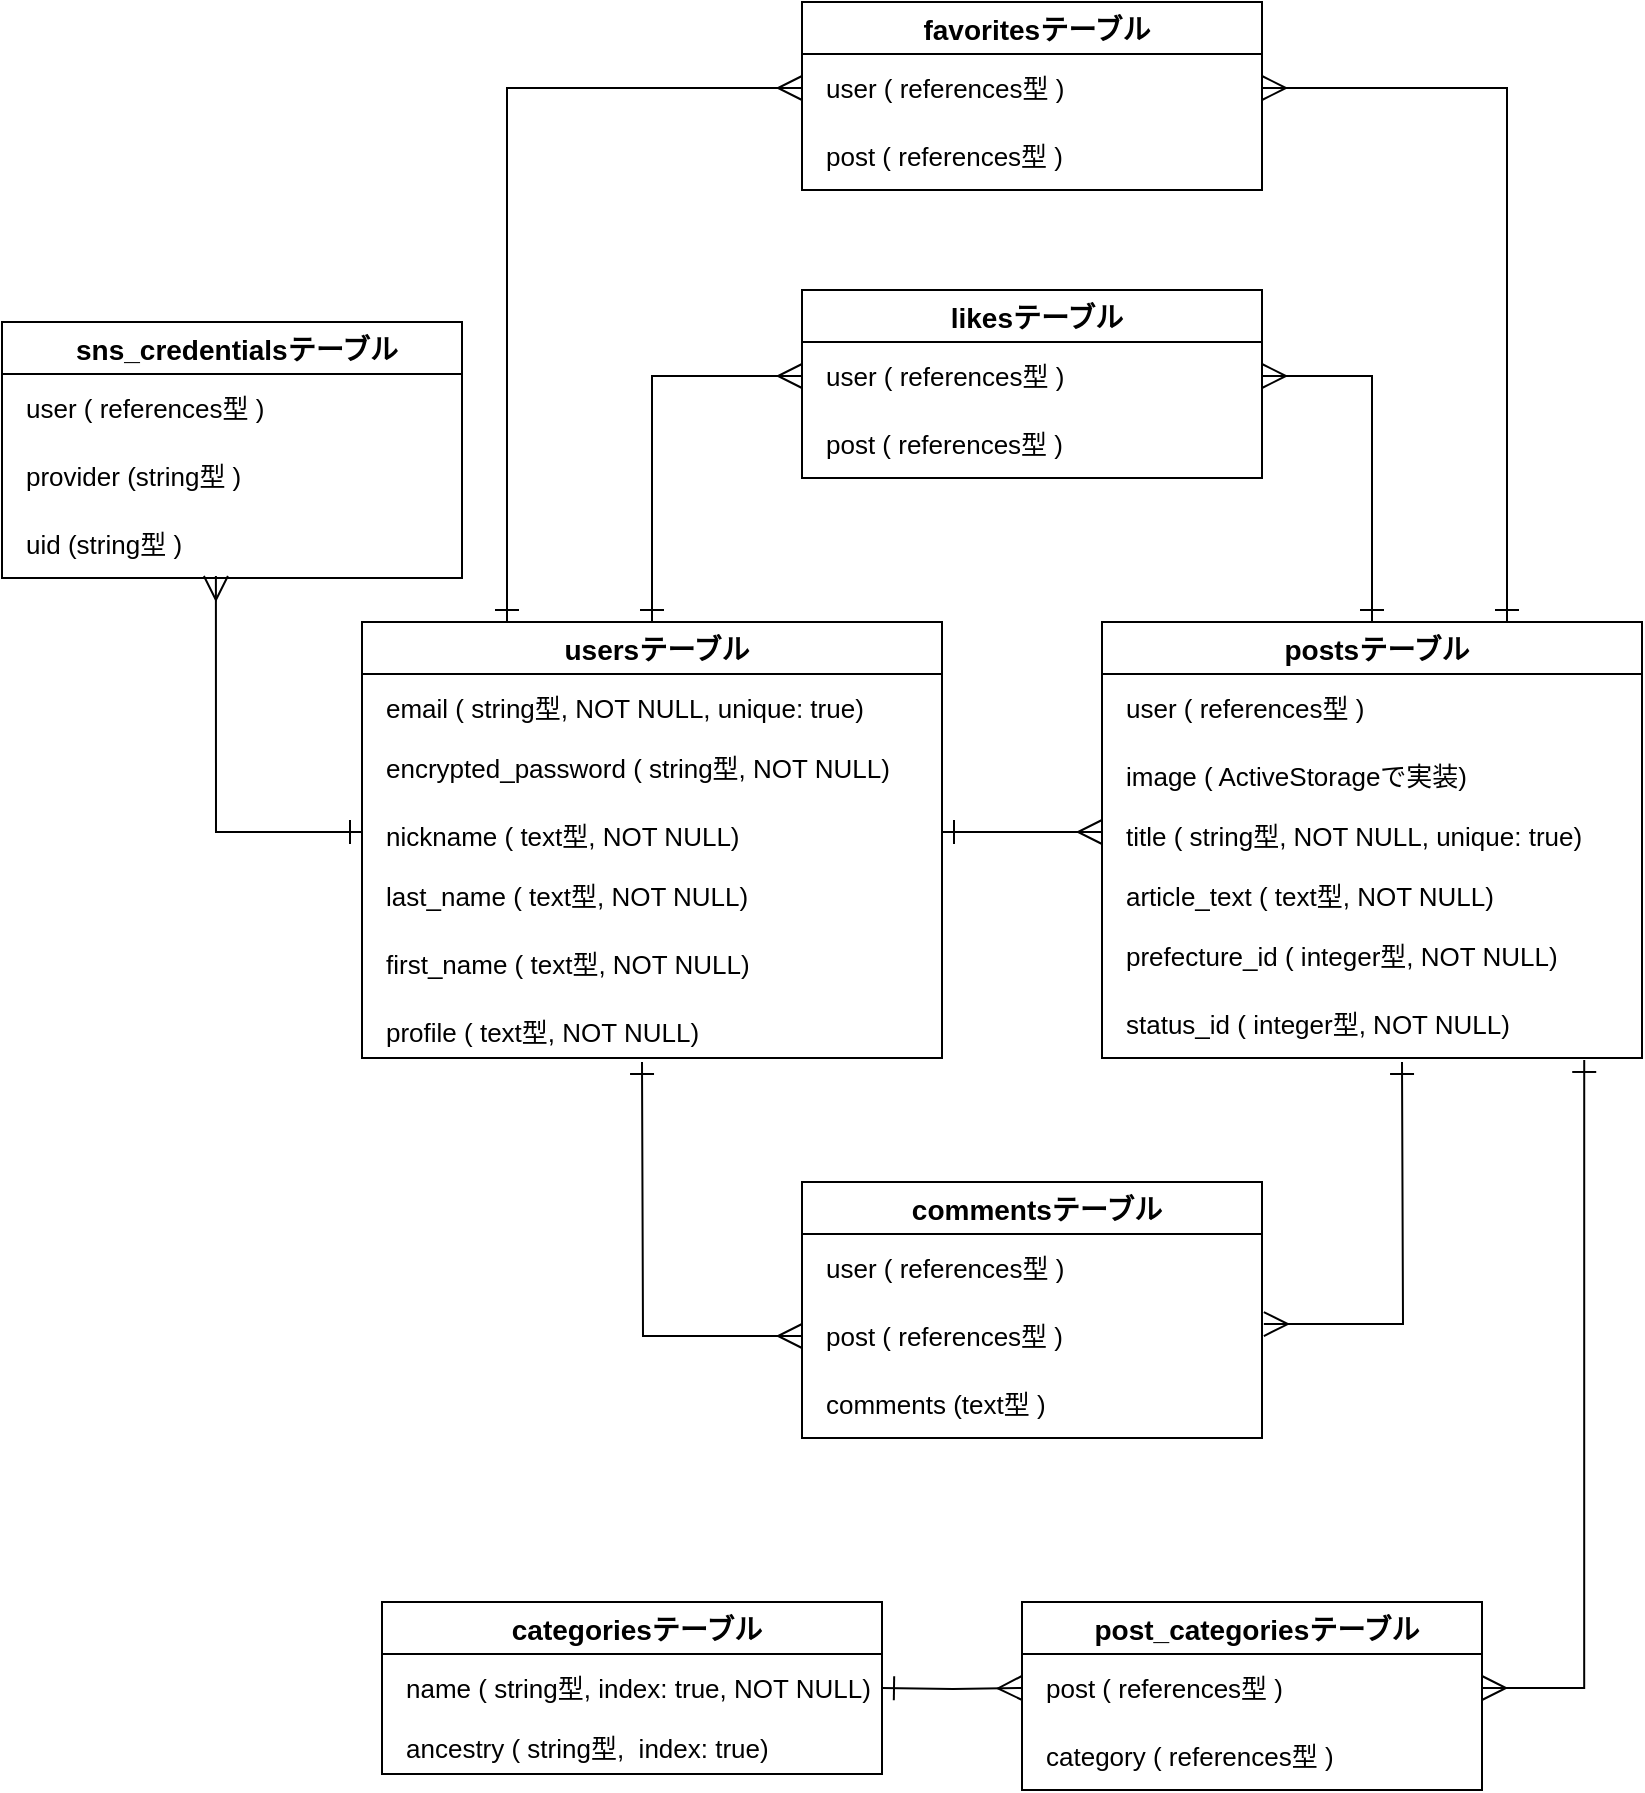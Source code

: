 <mxfile>
    <diagram id="SYqouDSUOeYf3AwJR8Iw" name="ページ1">
        <mxGraphModel dx="1076" dy="567" grid="1" gridSize="10" guides="1" tooltips="1" connect="1" arrows="1" fold="1" page="1" pageScale="1" pageWidth="850" pageHeight="1100" math="0" shadow="0">
            <root>
                <mxCell id="0"/>
                <mxCell id="1" parent="0"/>
                <mxCell id="57" style="edgeStyle=orthogonalEdgeStyle;rounded=0;orthogonalLoop=1;jettySize=auto;html=1;exitX=0.5;exitY=0;exitDx=0;exitDy=0;endSize=10;startSize=10;endArrow=ERmany;endFill=0;startArrow=ERone;startFill=0;" parent="1" source="6" target="50" edge="1">
                    <mxGeometry relative="1" as="geometry"/>
                </mxCell>
                <mxCell id="63" style="edgeStyle=orthogonalEdgeStyle;rounded=0;orthogonalLoop=1;jettySize=auto;html=1;exitX=0.25;exitY=0;exitDx=0;exitDy=0;entryX=0;entryY=0.5;entryDx=0;entryDy=0;startArrow=ERone;startFill=0;startSize=10;endArrow=ERmany;endFill=0;endSize=10;" parent="1" source="6" target="54" edge="1">
                    <mxGeometry relative="1" as="geometry"/>
                </mxCell>
                <mxCell id="6" value="usersテーブル" style="swimlane;fontStyle=1;childLayout=stackLayout;horizontal=1;startSize=26;horizontalStack=0;resizeParent=1;resizeParentMax=0;resizeLast=0;collapsible=1;marginBottom=0;align=center;fontSize=14;spacing=15;spacingTop=0;spacingBottom=0;spacingRight=2;spacingLeft=7;" parent="1" vertex="1">
                    <mxGeometry x="200" y="430" width="290" height="218" as="geometry"/>
                </mxCell>
                <mxCell id="7" value="email ( string型, NOT NULL, unique: true)" style="text;strokeColor=none;fillColor=none;spacingLeft=7;spacingRight=2;overflow=hidden;rotatable=0;points=[[0,0.5],[1,0.5]];portConstraint=eastwest;fontSize=13;spacing=5;" parent="6" vertex="1">
                    <mxGeometry y="26" width="290" height="30" as="geometry"/>
                </mxCell>
                <mxCell id="8" value="encrypted_password ( string型, NOT NULL)" style="text;strokeColor=none;fillColor=none;spacingLeft=7;spacingRight=2;overflow=hidden;rotatable=0;points=[[0,0.5],[1,0.5]];portConstraint=eastwest;fontSize=13;spacing=5;" parent="6" vertex="1">
                    <mxGeometry y="56" width="290" height="34" as="geometry"/>
                </mxCell>
                <mxCell id="9" value="nickname ( text型, NOT NULL)" style="text;strokeColor=none;fillColor=none;spacingLeft=7;spacingRight=2;overflow=hidden;rotatable=0;points=[[0,0.5],[1,0.5]];portConstraint=eastwest;fontSize=13;spacing=5;" parent="6" vertex="1">
                    <mxGeometry y="90" width="290" height="30" as="geometry"/>
                </mxCell>
                <mxCell id="10" value="last_name ( text型, NOT NULL)" style="text;strokeColor=none;fillColor=none;spacingLeft=7;spacingRight=2;overflow=hidden;rotatable=0;points=[[0,0.5],[1,0.5]];portConstraint=eastwest;fontSize=13;spacing=5;" parent="6" vertex="1">
                    <mxGeometry y="120" width="290" height="34" as="geometry"/>
                </mxCell>
                <mxCell id="11" value="first_name ( text型, NOT NULL)" style="text;strokeColor=none;fillColor=none;spacingLeft=7;spacingRight=2;overflow=hidden;rotatable=0;points=[[0,0.5],[1,0.5]];portConstraint=eastwest;fontSize=13;spacing=5;" parent="6" vertex="1">
                    <mxGeometry y="154" width="290" height="34" as="geometry"/>
                </mxCell>
                <mxCell id="15" value="profile ( text型, NOT NULL)" style="text;strokeColor=none;fillColor=none;spacingLeft=7;spacingRight=2;overflow=hidden;rotatable=0;points=[[0,0.5],[1,0.5]];portConstraint=eastwest;fontSize=13;spacing=5;" parent="6" vertex="1">
                    <mxGeometry y="188" width="290" height="30" as="geometry"/>
                </mxCell>
                <mxCell id="16" value="sns_credentialsテーブル" style="swimlane;fontStyle=1;childLayout=stackLayout;horizontal=1;startSize=26;horizontalStack=0;resizeParent=1;resizeParentMax=0;resizeLast=0;collapsible=1;marginBottom=0;align=center;fontSize=14;spacing=15;spacingTop=0;spacingBottom=0;spacingRight=2;spacingLeft=7;" parent="1" vertex="1">
                    <mxGeometry x="20" y="280" width="230" height="128" as="geometry"/>
                </mxCell>
                <mxCell id="27" value="user ( references型 )" style="text;strokeColor=none;fillColor=none;spacingLeft=7;spacingRight=2;overflow=hidden;rotatable=0;points=[[0,0.5],[1,0.5]];portConstraint=eastwest;fontSize=13;spacing=5;" parent="16" vertex="1">
                    <mxGeometry y="26" width="230" height="34" as="geometry"/>
                </mxCell>
                <mxCell id="28" value="provider (string型 )" style="text;strokeColor=none;fillColor=none;spacingLeft=7;spacingRight=2;overflow=hidden;rotatable=0;points=[[0,0.5],[1,0.5]];portConstraint=eastwest;fontSize=13;spacing=5;" parent="16" vertex="1">
                    <mxGeometry y="60" width="230" height="34" as="geometry"/>
                </mxCell>
                <mxCell id="24" value="uid (string型 )" style="text;strokeColor=none;fillColor=none;spacingLeft=7;spacingRight=2;overflow=hidden;rotatable=0;points=[[0,0.5],[1,0.5]];portConstraint=eastwest;fontSize=13;spacing=5;" parent="16" vertex="1">
                    <mxGeometry y="94" width="230" height="34" as="geometry"/>
                </mxCell>
                <mxCell id="30" value="commentsテーブル" style="swimlane;fontStyle=1;childLayout=stackLayout;horizontal=1;startSize=26;horizontalStack=0;resizeParent=1;resizeParentMax=0;resizeLast=0;collapsible=1;marginBottom=0;align=center;fontSize=14;spacing=15;spacingTop=0;spacingBottom=0;spacingRight=2;spacingLeft=7;" parent="1" vertex="1">
                    <mxGeometry x="420" y="710" width="230" height="128" as="geometry"/>
                </mxCell>
                <mxCell id="31" value="user ( references型 )" style="text;strokeColor=none;fillColor=none;spacingLeft=7;spacingRight=2;overflow=hidden;rotatable=0;points=[[0,0.5],[1,0.5]];portConstraint=eastwest;fontSize=13;spacing=5;" parent="30" vertex="1">
                    <mxGeometry y="26" width="230" height="34" as="geometry"/>
                </mxCell>
                <mxCell id="34" value="post ( references型 )" style="text;strokeColor=none;fillColor=none;spacingLeft=7;spacingRight=2;overflow=hidden;rotatable=0;points=[[0,0.5],[1,0.5]];portConstraint=eastwest;fontSize=13;spacing=5;" parent="30" vertex="1">
                    <mxGeometry y="60" width="230" height="34" as="geometry"/>
                </mxCell>
                <mxCell id="32" value="comments (text型 )" style="text;strokeColor=none;fillColor=none;spacingLeft=7;spacingRight=2;overflow=hidden;rotatable=0;points=[[0,0.5],[1,0.5]];portConstraint=eastwest;fontSize=13;spacing=5;" parent="30" vertex="1">
                    <mxGeometry y="94" width="230" height="34" as="geometry"/>
                </mxCell>
                <mxCell id="61" style="edgeStyle=orthogonalEdgeStyle;rounded=0;orthogonalLoop=1;jettySize=auto;html=1;exitX=0.5;exitY=0;exitDx=0;exitDy=0;entryX=1;entryY=0.5;entryDx=0;entryDy=0;startArrow=ERone;startFill=0;startSize=10;endArrow=ERmany;endFill=0;endSize=10;" parent="1" source="38" target="50" edge="1">
                    <mxGeometry relative="1" as="geometry"/>
                </mxCell>
                <mxCell id="62" style="edgeStyle=orthogonalEdgeStyle;rounded=0;orthogonalLoop=1;jettySize=auto;html=1;exitX=0.75;exitY=0;exitDx=0;exitDy=0;entryX=1;entryY=0.5;entryDx=0;entryDy=0;startArrow=ERone;startFill=0;startSize=10;endArrow=ERmany;endFill=0;endSize=10;" parent="1" source="38" target="54" edge="1">
                    <mxGeometry relative="1" as="geometry"/>
                </mxCell>
                <mxCell id="38" value="postsテーブル" style="swimlane;fontStyle=1;childLayout=stackLayout;horizontal=1;startSize=26;horizontalStack=0;resizeParent=1;resizeParentMax=0;resizeLast=0;collapsible=1;marginBottom=0;align=center;fontSize=14;spacing=15;spacingTop=0;spacingBottom=0;spacingRight=2;spacingLeft=7;" parent="1" vertex="1">
                    <mxGeometry x="570" y="430" width="270" height="218" as="geometry"/>
                </mxCell>
                <mxCell id="45" value="user ( references型 )" style="text;strokeColor=none;fillColor=none;spacingLeft=7;spacingRight=2;overflow=hidden;rotatable=0;points=[[0,0.5],[1,0.5]];portConstraint=eastwest;fontSize=13;spacing=5;" parent="38" vertex="1">
                    <mxGeometry y="26" width="270" height="34" as="geometry"/>
                </mxCell>
                <mxCell id="48" value="image ( ActiveStorageで実装)" style="text;strokeColor=none;fillColor=none;spacingLeft=7;spacingRight=2;overflow=hidden;rotatable=0;points=[[0,0.5],[1,0.5]];portConstraint=eastwest;fontSize=13;spacing=5;" parent="38" vertex="1">
                    <mxGeometry y="60" width="270" height="30" as="geometry"/>
                </mxCell>
                <mxCell id="39" value="title ( string型, NOT NULL, unique: true)" style="text;strokeColor=none;fillColor=none;spacingLeft=7;spacingRight=2;overflow=hidden;rotatable=0;points=[[0,0.5],[1,0.5]];portConstraint=eastwest;fontSize=13;spacing=5;" parent="38" vertex="1">
                    <mxGeometry y="90" width="270" height="30" as="geometry"/>
                </mxCell>
                <mxCell id="41" value="article_text ( text型, NOT NULL)" style="text;strokeColor=none;fillColor=none;spacingLeft=7;spacingRight=2;overflow=hidden;rotatable=0;points=[[0,0.5],[1,0.5]];portConstraint=eastwest;fontSize=13;spacing=5;" parent="38" vertex="1">
                    <mxGeometry y="120" width="270" height="30" as="geometry"/>
                </mxCell>
                <mxCell id="47" value="prefecture_id ( integer型, NOT NULL)" style="text;strokeColor=none;fillColor=none;spacingLeft=7;spacingRight=2;overflow=hidden;rotatable=0;points=[[0,0.5],[1,0.5]];portConstraint=eastwest;fontSize=13;spacing=5;" parent="38" vertex="1">
                    <mxGeometry y="150" width="270" height="34" as="geometry"/>
                </mxCell>
                <mxCell id="46" value="status_id ( integer型, NOT NULL)" style="text;strokeColor=none;fillColor=none;spacingLeft=7;spacingRight=2;overflow=hidden;rotatable=0;points=[[0,0.5],[1,0.5]];portConstraint=eastwest;fontSize=13;spacing=5;" parent="38" vertex="1">
                    <mxGeometry y="184" width="270" height="34" as="geometry"/>
                </mxCell>
                <mxCell id="49" value="likesテーブル" style="swimlane;fontStyle=1;childLayout=stackLayout;horizontal=1;startSize=26;horizontalStack=0;resizeParent=1;resizeParentMax=0;resizeLast=0;collapsible=1;marginBottom=0;align=center;fontSize=14;spacing=15;spacingTop=0;spacingBottom=0;spacingRight=2;spacingLeft=7;" parent="1" vertex="1">
                    <mxGeometry x="420" y="264" width="230" height="94" as="geometry"/>
                </mxCell>
                <mxCell id="50" value="user ( references型 )" style="text;strokeColor=none;fillColor=none;spacingLeft=7;spacingRight=2;overflow=hidden;rotatable=0;points=[[0,0.5],[1,0.5]];portConstraint=eastwest;fontSize=13;spacing=5;" parent="49" vertex="1">
                    <mxGeometry y="26" width="230" height="34" as="geometry"/>
                </mxCell>
                <mxCell id="51" value="post ( references型 )" style="text;strokeColor=none;fillColor=none;spacingLeft=7;spacingRight=2;overflow=hidden;rotatable=0;points=[[0,0.5],[1,0.5]];portConstraint=eastwest;fontSize=13;spacing=5;" parent="49" vertex="1">
                    <mxGeometry y="60" width="230" height="34" as="geometry"/>
                </mxCell>
                <mxCell id="53" value="favoritesテーブル" style="swimlane;fontStyle=1;childLayout=stackLayout;horizontal=1;startSize=26;horizontalStack=0;resizeParent=1;resizeParentMax=0;resizeLast=0;collapsible=1;marginBottom=0;align=center;fontSize=14;spacing=15;spacingTop=0;spacingBottom=0;spacingRight=2;spacingLeft=7;" parent="1" vertex="1">
                    <mxGeometry x="420" y="120" width="230" height="94" as="geometry"/>
                </mxCell>
                <mxCell id="54" value="user ( references型 )" style="text;strokeColor=none;fillColor=none;spacingLeft=7;spacingRight=2;overflow=hidden;rotatable=0;points=[[0,0.5],[1,0.5]];portConstraint=eastwest;fontSize=13;spacing=5;" parent="53" vertex="1">
                    <mxGeometry y="26" width="230" height="34" as="geometry"/>
                </mxCell>
                <mxCell id="55" value="post ( references型 )" style="text;strokeColor=none;fillColor=none;spacingLeft=7;spacingRight=2;overflow=hidden;rotatable=0;points=[[0,0.5],[1,0.5]];portConstraint=eastwest;fontSize=13;spacing=5;" parent="53" vertex="1">
                    <mxGeometry y="60" width="230" height="34" as="geometry"/>
                </mxCell>
                <mxCell id="59" style="edgeStyle=orthogonalEdgeStyle;rounded=0;orthogonalLoop=1;jettySize=auto;html=1;exitX=0;exitY=0.5;exitDx=0;exitDy=0;entryX=0.465;entryY=0.971;entryDx=0;entryDy=0;startArrow=ERone;startFill=0;startSize=10;endArrow=ERmany;endFill=0;endSize=10;entryPerimeter=0;" parent="1" source="9" target="24" edge="1">
                    <mxGeometry relative="1" as="geometry"/>
                </mxCell>
                <mxCell id="64" style="edgeStyle=orthogonalEdgeStyle;rounded=0;orthogonalLoop=1;jettySize=auto;html=1;entryX=1.004;entryY=0.324;entryDx=0;entryDy=0;entryPerimeter=0;startArrow=ERone;startFill=0;startSize=10;endArrow=ERmany;endFill=0;endSize=10;" parent="1" target="34" edge="1">
                    <mxGeometry relative="1" as="geometry">
                        <mxPoint x="720" y="650" as="sourcePoint"/>
                    </mxGeometry>
                </mxCell>
                <mxCell id="71" style="edgeStyle=orthogonalEdgeStyle;rounded=0;orthogonalLoop=1;jettySize=auto;html=1;entryX=0;entryY=0.5;entryDx=0;entryDy=0;startArrow=ERone;startFill=0;startSize=10;endArrow=ERmany;endFill=0;endSize=10;" parent="1" target="34" edge="1">
                    <mxGeometry relative="1" as="geometry">
                        <mxPoint x="340" y="650" as="sourcePoint"/>
                    </mxGeometry>
                </mxCell>
                <mxCell id="74" style="edgeStyle=orthogonalEdgeStyle;rounded=0;orthogonalLoop=1;jettySize=auto;html=1;exitX=1;exitY=0.5;exitDx=0;exitDy=0;entryX=0;entryY=0.5;entryDx=0;entryDy=0;startArrow=ERone;startFill=0;startSize=10;endArrow=ERmany;endFill=0;endSize=10;" parent="1" source="9" target="39" edge="1">
                    <mxGeometry relative="1" as="geometry"/>
                </mxCell>
                <mxCell id="75" value="post_categoriesテーブル" style="swimlane;fontStyle=1;childLayout=stackLayout;horizontal=1;startSize=26;horizontalStack=0;resizeParent=1;resizeParentMax=0;resizeLast=0;collapsible=1;marginBottom=0;align=center;fontSize=14;spacing=15;spacingTop=0;spacingBottom=0;spacingRight=2;spacingLeft=7;" parent="1" vertex="1">
                    <mxGeometry x="530" y="920" width="230" height="94" as="geometry"/>
                </mxCell>
                <mxCell id="77" value="post ( references型 )" style="text;strokeColor=none;fillColor=none;spacingLeft=7;spacingRight=2;overflow=hidden;rotatable=0;points=[[0,0.5],[1,0.5]];portConstraint=eastwest;fontSize=13;spacing=5;" parent="75" vertex="1">
                    <mxGeometry y="26" width="230" height="34" as="geometry"/>
                </mxCell>
                <mxCell id="76" value="category ( references型 )" style="text;strokeColor=none;fillColor=none;spacingLeft=7;spacingRight=2;overflow=hidden;rotatable=0;points=[[0,0.5],[1,0.5]];portConstraint=eastwest;fontSize=13;spacing=5;" parent="75" vertex="1">
                    <mxGeometry y="60" width="230" height="34" as="geometry"/>
                </mxCell>
                <mxCell id="79" value="categoriesテーブル" style="swimlane;fontStyle=1;childLayout=stackLayout;horizontal=1;startSize=26;horizontalStack=0;resizeParent=1;resizeParentMax=0;resizeLast=0;collapsible=1;marginBottom=0;align=center;fontSize=14;spacing=15;spacingTop=0;spacingBottom=0;spacingRight=2;spacingLeft=7;" parent="1" vertex="1">
                    <mxGeometry x="210" y="920" width="250" height="86" as="geometry"/>
                </mxCell>
                <mxCell id="87" value="name ( string型, index: true, NOT NULL)" style="text;strokeColor=none;fillColor=none;spacingLeft=7;spacingRight=2;overflow=hidden;rotatable=0;points=[[0,0.5],[1,0.5]];portConstraint=eastwest;fontSize=13;spacing=5;" parent="79" vertex="1">
                    <mxGeometry y="26" width="250" height="30" as="geometry"/>
                </mxCell>
                <mxCell id="88" value="ancestry ( string型,  index: true)" style="text;strokeColor=none;fillColor=none;spacingLeft=7;spacingRight=2;overflow=hidden;rotatable=0;points=[[0,0.5],[1,0.5]];portConstraint=eastwest;fontSize=13;spacing=5;" parent="79" vertex="1">
                    <mxGeometry y="56" width="250" height="30" as="geometry"/>
                </mxCell>
                <mxCell id="84" style="edgeStyle=orthogonalEdgeStyle;rounded=0;orthogonalLoop=1;jettySize=auto;html=1;exitX=1;exitY=0.5;exitDx=0;exitDy=0;entryX=0.893;entryY=1.029;entryDx=0;entryDy=0;entryPerimeter=0;endArrow=ERone;endFill=0;endSize=10;startSize=10;startArrow=ERmany;startFill=0;" parent="1" source="77" target="46" edge="1">
                    <mxGeometry relative="1" as="geometry"/>
                </mxCell>
                <mxCell id="86" style="edgeStyle=orthogonalEdgeStyle;rounded=0;orthogonalLoop=1;jettySize=auto;html=1;entryX=0;entryY=0.5;entryDx=0;entryDy=0;startArrow=ERone;startFill=0;startSize=10;endArrow=ERmany;endFill=0;endSize=10;" parent="1" target="77" edge="1">
                    <mxGeometry relative="1" as="geometry">
                        <mxPoint x="460" y="963" as="sourcePoint"/>
                    </mxGeometry>
                </mxCell>
            </root>
        </mxGraphModel>
    </diagram>
</mxfile>